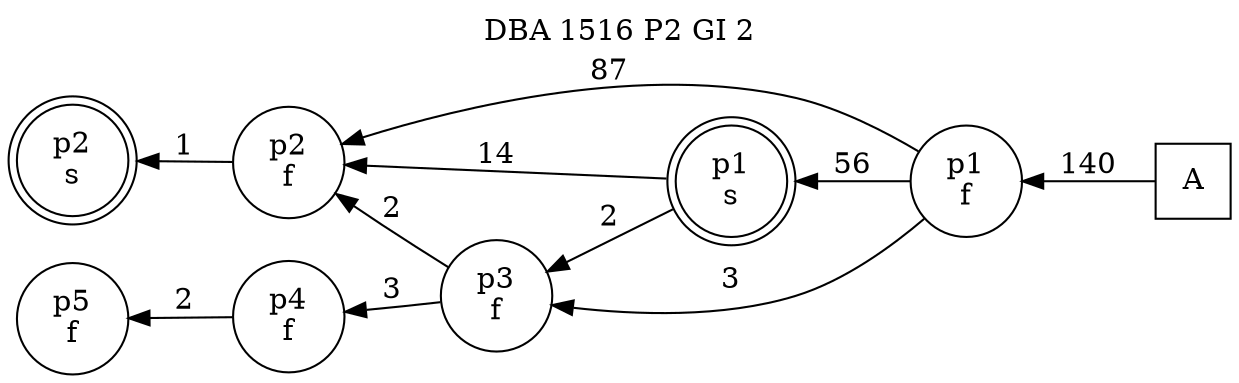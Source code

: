 digraph DBA_1516_P2_GI_2_GOOD {
labelloc="tl"
label= " DBA 1516 P2 GI 2 "
rankdir="RL";
graph [ size=" 10 , 10 !"]

"A" [shape="square" label="A"]
"p1_f" [shape="circle" label="p1
f"]
"p2_f" [shape="circle" label="p2
f"]
"p1_s" [shape="doublecircle" label="p1
s"]
"p3_f" [shape="circle" label="p3
f"]
"p4_f" [shape="circle" label="p4
f"]
"p5_f" [shape="circle" label="p5
f"]
"p2_s" [shape="doublecircle" label="p2
s"]
"A" -> "p1_f" [ label=140]
"p1_f" -> "p2_f" [ label=87]
"p1_f" -> "p1_s" [ label=56]
"p1_f" -> "p3_f" [ label=3]
"p2_f" -> "p2_s" [ label=1]
"p1_s" -> "p2_f" [ label=14]
"p1_s" -> "p3_f" [ label=2]
"p3_f" -> "p2_f" [ label=2]
"p3_f" -> "p4_f" [ label=3]
"p4_f" -> "p5_f" [ label=2]
}
